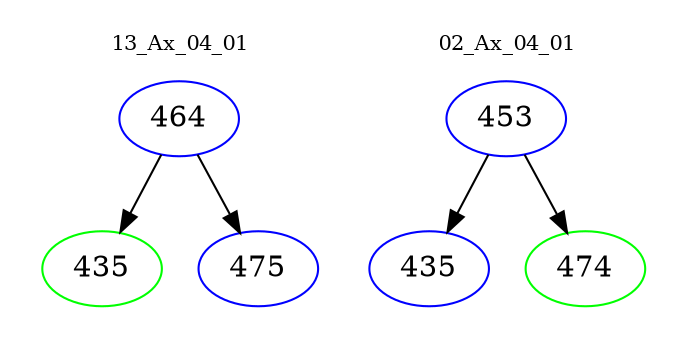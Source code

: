 digraph{
subgraph cluster_0 {
color = white
label = "13_Ax_04_01";
fontsize=10;
T0_464 [label="464", color="blue"]
T0_464 -> T0_435 [color="black"]
T0_435 [label="435", color="green"]
T0_464 -> T0_475 [color="black"]
T0_475 [label="475", color="blue"]
}
subgraph cluster_1 {
color = white
label = "02_Ax_04_01";
fontsize=10;
T1_453 [label="453", color="blue"]
T1_453 -> T1_435 [color="black"]
T1_435 [label="435", color="blue"]
T1_453 -> T1_474 [color="black"]
T1_474 [label="474", color="green"]
}
}
